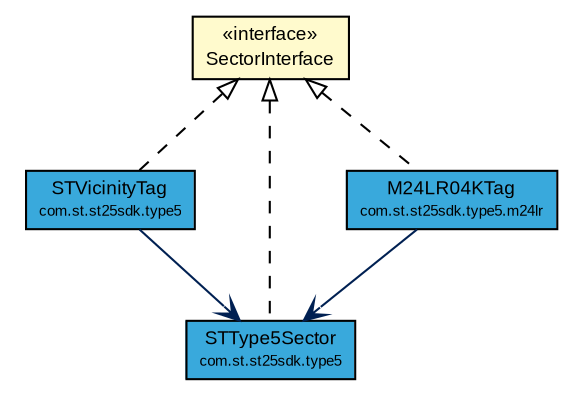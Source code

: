 #!/usr/local/bin/dot
#
# Class diagram 
# Generated by UMLGraph version R5_7_2-3-gee82a7 (http://www.umlgraph.org/)
#

digraph G {
	edge [fontname="arial",fontsize=10,labelfontname="arial",labelfontsize=10];
	node [fontname="arial",fontsize=10,shape=plaintext];
	nodesep=0.25;
	ranksep=0.5;
	// com.st.st25sdk.SectorInterface
	c34974 [label=<<table title="com.st.st25sdk.SectorInterface" border="0" cellborder="1" cellspacing="0" cellpadding="2" port="p" bgcolor="lemonChiffon" href="./SectorInterface.html">
		<tr><td><table border="0" cellspacing="0" cellpadding="1">
<tr><td align="center" balign="center"> &#171;interface&#187; </td></tr>
<tr><td align="center" balign="center"> SectorInterface </td></tr>
		</table></td></tr>
		</table>>, URL="./SectorInterface.html", fontname="arial", fontcolor="black", fontsize=9.0];
	// com.st.st25sdk.type5.STVicinityTag
	c35093 [label=<<table title="com.st.st25sdk.type5.STVicinityTag" border="0" cellborder="1" cellspacing="0" cellpadding="2" port="p" bgcolor="#39a9dc" href="./type5/STVicinityTag.html">
		<tr><td><table border="0" cellspacing="0" cellpadding="1">
<tr><td align="center" balign="center"> STVicinityTag </td></tr>
<tr><td align="center" balign="center"><font point-size="7.0"> com.st.st25sdk.type5 </font></td></tr>
		</table></td></tr>
		</table>>, URL="./type5/STVicinityTag.html", fontname="arial", fontcolor="black", fontsize=9.0];
	// com.st.st25sdk.type5.STType5Sector
	c35096 [label=<<table title="com.st.st25sdk.type5.STType5Sector" border="0" cellborder="1" cellspacing="0" cellpadding="2" port="p" bgcolor="#39a9dc" href="./type5/STType5Sector.html">
		<tr><td><table border="0" cellspacing="0" cellpadding="1">
<tr><td align="center" balign="center"> STType5Sector </td></tr>
<tr><td align="center" balign="center"><font point-size="7.0"> com.st.st25sdk.type5 </font></td></tr>
		</table></td></tr>
		</table>>, URL="./type5/STType5Sector.html", fontname="arial", fontcolor="black", fontsize=9.0];
	// com.st.st25sdk.type5.m24lr.M24LR04KTag
	c35111 [label=<<table title="com.st.st25sdk.type5.m24lr.M24LR04KTag" border="0" cellborder="1" cellspacing="0" cellpadding="2" port="p" bgcolor="#39a9dc" href="./type5/m24lr/M24LR04KTag.html">
		<tr><td><table border="0" cellspacing="0" cellpadding="1">
<tr><td align="center" balign="center"> M24LR04KTag </td></tr>
<tr><td align="center" balign="center"><font point-size="7.0"> com.st.st25sdk.type5.m24lr </font></td></tr>
		</table></td></tr>
		</table>>, URL="./type5/m24lr/M24LR04KTag.html", fontname="arial", fontcolor="black", fontsize=9.0];
	//com.st.st25sdk.type5.STVicinityTag implements com.st.st25sdk.SectorInterface
	c34974:p -> c35093:p [dir=back,arrowtail=empty,style=dashed];
	//com.st.st25sdk.type5.STType5Sector implements com.st.st25sdk.SectorInterface
	c34974:p -> c35096:p [dir=back,arrowtail=empty,style=dashed];
	//com.st.st25sdk.type5.m24lr.M24LR04KTag implements com.st.st25sdk.SectorInterface
	c34974:p -> c35111:p [dir=back,arrowtail=empty,style=dashed];
	// com.st.st25sdk.type5.STVicinityTag NAVASSOC com.st.st25sdk.type5.STType5Sector
	c35093:p -> c35096:p [taillabel="", label="", headlabel="", fontname="arial", fontcolor="#002052", fontsize=10.0, color="#002052", arrowhead=open];
	// com.st.st25sdk.type5.m24lr.M24LR04KTag NAVASSOC com.st.st25sdk.type5.STType5Sector
	c35111:p -> c35096:p [taillabel="", label="", headlabel="", fontname="arial", fontcolor="#002052", fontsize=10.0, color="#002052", arrowhead=open];
}

